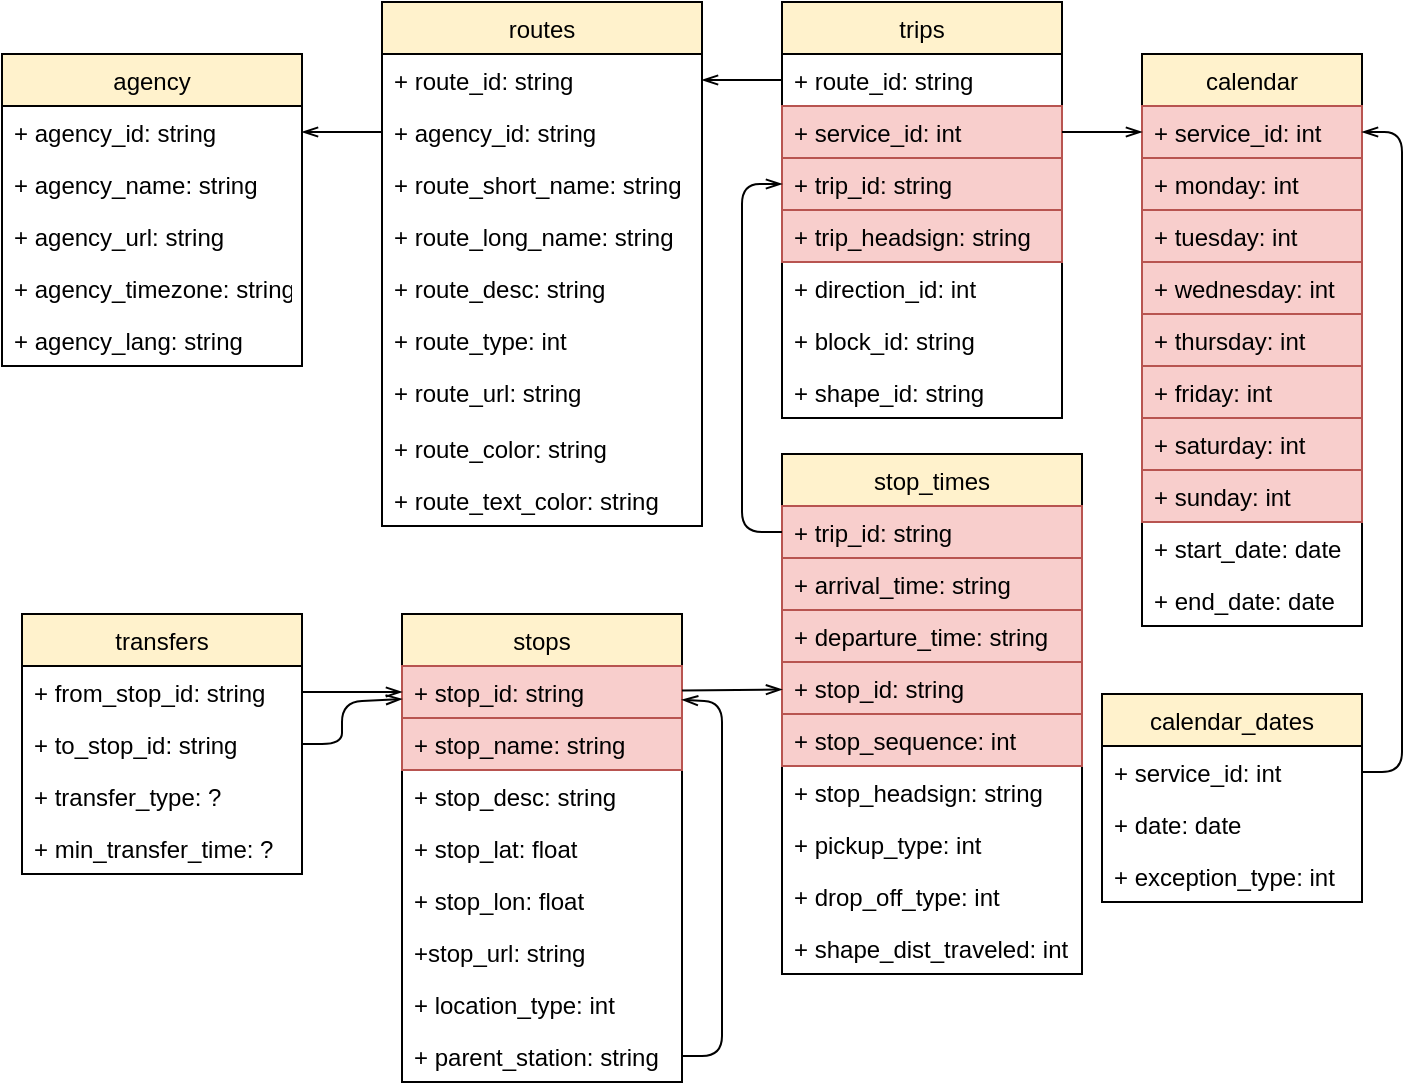<mxfile version="13.9.9" type="device" pages="3"><diagram id="R2lEEEUBdFMjLlhIrx00" name="gtfs"><mxGraphModel dx="1102" dy="821" grid="1" gridSize="10" guides="1" tooltips="1" connect="1" arrows="1" fold="1" page="1" pageScale="1" pageWidth="850" pageHeight="1100" math="0" shadow="0" extFonts="Permanent Marker^https://fonts.googleapis.com/css?family=Permanent+Marker"><root><mxCell id="0"/><mxCell id="1" parent="0"/><mxCell id="7a3qVtHXH4bSOVF0E2ht-1" value="agency" style="swimlane;fontStyle=0;childLayout=stackLayout;horizontal=1;startSize=26;horizontalStack=0;resizeParent=1;resizeParentMax=0;resizeLast=0;collapsible=1;marginBottom=0;labelBackgroundColor=#FFF2CC;fillColor=#FFF2CC;" parent="1" vertex="1"><mxGeometry x="10" y="36" width="150" height="156" as="geometry"><mxRectangle y="210" width="70" height="26" as="alternateBounds"/></mxGeometry></mxCell><mxCell id="7a3qVtHXH4bSOVF0E2ht-2" value="+ agency_id: string" style="text;strokeColor=none;fillColor=none;align=left;verticalAlign=top;spacingLeft=4;spacingRight=4;overflow=hidden;rotatable=0;points=[[0,0.5],[1,0.5]];portConstraint=eastwest;" parent="7a3qVtHXH4bSOVF0E2ht-1" vertex="1"><mxGeometry y="26" width="150" height="26" as="geometry"/></mxCell><mxCell id="7a3qVtHXH4bSOVF0E2ht-5" value="+ agency_name: string" style="text;strokeColor=none;fillColor=none;align=left;verticalAlign=top;spacingLeft=4;spacingRight=4;overflow=hidden;rotatable=0;points=[[0,0.5],[1,0.5]];portConstraint=eastwest;" parent="7a3qVtHXH4bSOVF0E2ht-1" vertex="1"><mxGeometry y="52" width="150" height="26" as="geometry"/></mxCell><mxCell id="7a3qVtHXH4bSOVF0E2ht-3" value="+ agency_url: string" style="text;strokeColor=none;fillColor=none;align=left;verticalAlign=top;spacingLeft=4;spacingRight=4;overflow=hidden;rotatable=0;points=[[0,0.5],[1,0.5]];portConstraint=eastwest;" parent="7a3qVtHXH4bSOVF0E2ht-1" vertex="1"><mxGeometry y="78" width="150" height="26" as="geometry"/></mxCell><mxCell id="7a3qVtHXH4bSOVF0E2ht-4" value="+ agency_timezone: string" style="text;strokeColor=none;fillColor=none;align=left;verticalAlign=top;spacingLeft=4;spacingRight=4;overflow=hidden;rotatable=0;points=[[0,0.5],[1,0.5]];portConstraint=eastwest;" parent="7a3qVtHXH4bSOVF0E2ht-1" vertex="1"><mxGeometry y="104" width="150" height="26" as="geometry"/></mxCell><mxCell id="7a3qVtHXH4bSOVF0E2ht-8" value="+ agency_lang: string" style="text;strokeColor=none;fillColor=none;align=left;verticalAlign=top;spacingLeft=4;spacingRight=4;overflow=hidden;rotatable=0;points=[[0,0.5],[1,0.5]];portConstraint=eastwest;" parent="7a3qVtHXH4bSOVF0E2ht-1" vertex="1"><mxGeometry y="130" width="150" height="26" as="geometry"/></mxCell><mxCell id="7a3qVtHXH4bSOVF0E2ht-10" value="routes" style="swimlane;fontStyle=0;childLayout=stackLayout;horizontal=1;startSize=26;horizontalStack=0;resizeParent=1;resizeParentMax=0;resizeLast=0;collapsible=1;marginBottom=0;labelBackgroundColor=none;labelBorderColor=none;fillColor=#fff2cc;" parent="1" vertex="1"><mxGeometry x="200" y="10" width="160" height="262" as="geometry"/></mxCell><mxCell id="7a3qVtHXH4bSOVF0E2ht-11" value="+ route_id: string" style="text;strokeColor=none;fillColor=none;align=left;verticalAlign=top;spacingLeft=4;spacingRight=4;overflow=hidden;rotatable=0;points=[[0,0.5],[1,0.5]];portConstraint=eastwest;fontStyle=0" parent="7a3qVtHXH4bSOVF0E2ht-10" vertex="1"><mxGeometry y="26" width="160" height="26" as="geometry"/></mxCell><mxCell id="7a3qVtHXH4bSOVF0E2ht-12" value="+ agency_id: string" style="text;strokeColor=none;fillColor=none;align=left;verticalAlign=top;spacingLeft=4;spacingRight=4;overflow=hidden;rotatable=0;points=[[0,0.5],[1,0.5]];portConstraint=eastwest;" parent="7a3qVtHXH4bSOVF0E2ht-10" vertex="1"><mxGeometry y="52" width="160" height="26" as="geometry"/></mxCell><mxCell id="7a3qVtHXH4bSOVF0E2ht-14" value="+ route_short_name: string" style="text;strokeColor=none;fillColor=none;align=left;verticalAlign=top;spacingLeft=4;spacingRight=4;overflow=hidden;rotatable=0;points=[[0,0.5],[1,0.5]];portConstraint=eastwest;labelBackgroundColor=none;" parent="7a3qVtHXH4bSOVF0E2ht-10" vertex="1"><mxGeometry y="78" width="160" height="26" as="geometry"/></mxCell><mxCell id="7a3qVtHXH4bSOVF0E2ht-19" value="+ route_long_name: string" style="text;strokeColor=none;fillColor=none;align=left;verticalAlign=top;spacingLeft=4;spacingRight=4;overflow=hidden;rotatable=0;points=[[0,0.5],[1,0.5]];portConstraint=eastwest;labelBackgroundColor=none;" parent="7a3qVtHXH4bSOVF0E2ht-10" vertex="1"><mxGeometry y="104" width="160" height="26" as="geometry"/></mxCell><mxCell id="7a3qVtHXH4bSOVF0E2ht-18" value="+ route_desc: string" style="text;strokeColor=none;fillColor=none;align=left;verticalAlign=top;spacingLeft=4;spacingRight=4;overflow=hidden;rotatable=0;points=[[0,0.5],[1,0.5]];portConstraint=eastwest;labelBackgroundColor=none;" parent="7a3qVtHXH4bSOVF0E2ht-10" vertex="1"><mxGeometry y="130" width="160" height="26" as="geometry"/></mxCell><mxCell id="7a3qVtHXH4bSOVF0E2ht-16" value="+ route_type: int" style="text;strokeColor=none;fillColor=none;align=left;verticalAlign=top;spacingLeft=4;spacingRight=4;overflow=hidden;rotatable=0;points=[[0,0.5],[1,0.5]];portConstraint=eastwest;labelBackgroundColor=none;" parent="7a3qVtHXH4bSOVF0E2ht-10" vertex="1"><mxGeometry y="156" width="160" height="26" as="geometry"/></mxCell><mxCell id="7a3qVtHXH4bSOVF0E2ht-17" value="+ route_url: string" style="text;strokeColor=none;fillColor=none;align=left;verticalAlign=top;spacingLeft=4;spacingRight=4;overflow=hidden;rotatable=0;points=[[0,0.5],[1,0.5]];portConstraint=eastwest;labelBackgroundColor=none;" parent="7a3qVtHXH4bSOVF0E2ht-10" vertex="1"><mxGeometry y="182" width="160" height="28" as="geometry"/></mxCell><mxCell id="7a3qVtHXH4bSOVF0E2ht-15" value="+ route_color: string" style="text;strokeColor=none;fillColor=none;align=left;verticalAlign=top;spacingLeft=4;spacingRight=4;overflow=hidden;rotatable=0;points=[[0,0.5],[1,0.5]];portConstraint=eastwest;labelBackgroundColor=none;" parent="7a3qVtHXH4bSOVF0E2ht-10" vertex="1"><mxGeometry y="210" width="160" height="26" as="geometry"/></mxCell><mxCell id="7a3qVtHXH4bSOVF0E2ht-13" value="+ route_text_color: string" style="text;strokeColor=none;fillColor=none;align=left;verticalAlign=top;spacingLeft=4;spacingRight=4;overflow=hidden;rotatable=0;points=[[0,0.5],[1,0.5]];portConstraint=eastwest;" parent="7a3qVtHXH4bSOVF0E2ht-10" vertex="1"><mxGeometry y="236" width="160" height="26" as="geometry"/></mxCell><mxCell id="7a3qVtHXH4bSOVF0E2ht-20" value="trips" style="swimlane;fontStyle=0;childLayout=stackLayout;horizontal=1;startSize=26;horizontalStack=0;resizeParent=1;resizeParentMax=0;resizeLast=0;collapsible=1;marginBottom=0;labelBackgroundColor=none;fillColor=#fff2cc;" parent="1" vertex="1"><mxGeometry x="400" y="10" width="140" height="208" as="geometry"/></mxCell><mxCell id="7a3qVtHXH4bSOVF0E2ht-21" value="+ route_id: string" style="text;strokeColor=none;fillColor=none;align=left;verticalAlign=top;spacingLeft=4;spacingRight=4;overflow=hidden;rotatable=0;points=[[0,0.5],[1,0.5]];portConstraint=eastwest;" parent="7a3qVtHXH4bSOVF0E2ht-20" vertex="1"><mxGeometry y="26" width="140" height="26" as="geometry"/></mxCell><mxCell id="7a3qVtHXH4bSOVF0E2ht-22" value="+ service_id: int" style="text;strokeColor=#b85450;align=left;verticalAlign=top;spacingLeft=4;spacingRight=4;overflow=hidden;rotatable=0;points=[[0,0.5],[1,0.5]];portConstraint=eastwest;fillColor=#f8cecc;" parent="7a3qVtHXH4bSOVF0E2ht-20" vertex="1"><mxGeometry y="52" width="140" height="26" as="geometry"/></mxCell><mxCell id="7a3qVtHXH4bSOVF0E2ht-25" value="+ trip_id: string" style="text;strokeColor=#b85450;align=left;verticalAlign=top;spacingLeft=4;spacingRight=4;overflow=hidden;rotatable=0;points=[[0,0.5],[1,0.5]];portConstraint=eastwest;labelBackgroundColor=none;fillColor=#f8cecc;" parent="7a3qVtHXH4bSOVF0E2ht-20" vertex="1"><mxGeometry y="78" width="140" height="26" as="geometry"/></mxCell><mxCell id="7a3qVtHXH4bSOVF0E2ht-26" value="+ trip_headsign: string" style="text;strokeColor=#b85450;align=left;verticalAlign=top;spacingLeft=4;spacingRight=4;overflow=hidden;rotatable=0;points=[[0,0.5],[1,0.5]];portConstraint=eastwest;labelBackgroundColor=none;fillColor=#f8cecc;" parent="7a3qVtHXH4bSOVF0E2ht-20" vertex="1"><mxGeometry y="104" width="140" height="26" as="geometry"/></mxCell><mxCell id="7a3qVtHXH4bSOVF0E2ht-27" value="+ direction_id: int" style="text;strokeColor=none;fillColor=none;align=left;verticalAlign=top;spacingLeft=4;spacingRight=4;overflow=hidden;rotatable=0;points=[[0,0.5],[1,0.5]];portConstraint=eastwest;labelBackgroundColor=none;" parent="7a3qVtHXH4bSOVF0E2ht-20" vertex="1"><mxGeometry y="130" width="140" height="26" as="geometry"/></mxCell><mxCell id="7a3qVtHXH4bSOVF0E2ht-24" value="+ block_id: string" style="text;strokeColor=none;fillColor=none;align=left;verticalAlign=top;spacingLeft=4;spacingRight=4;overflow=hidden;rotatable=0;points=[[0,0.5],[1,0.5]];portConstraint=eastwest;labelBackgroundColor=none;" parent="7a3qVtHXH4bSOVF0E2ht-20" vertex="1"><mxGeometry y="156" width="140" height="26" as="geometry"/></mxCell><mxCell id="7a3qVtHXH4bSOVF0E2ht-23" value="+ shape_id: string" style="text;strokeColor=none;fillColor=none;align=left;verticalAlign=top;spacingLeft=4;spacingRight=4;overflow=hidden;rotatable=0;points=[[0,0.5],[1,0.5]];portConstraint=eastwest;" parent="7a3qVtHXH4bSOVF0E2ht-20" vertex="1"><mxGeometry y="182" width="140" height="26" as="geometry"/></mxCell><mxCell id="7a3qVtHXH4bSOVF0E2ht-28" value="calendar" style="swimlane;fontStyle=0;childLayout=stackLayout;horizontal=1;startSize=26;horizontalStack=0;resizeParent=1;resizeParentMax=0;resizeLast=0;collapsible=1;marginBottom=0;labelBackgroundColor=none;fillColor=#fff2cc;" parent="1" vertex="1"><mxGeometry x="580" y="36" width="110" height="286" as="geometry"/></mxCell><mxCell id="7a3qVtHXH4bSOVF0E2ht-29" value="+ service_id: int" style="text;strokeColor=#b85450;align=left;verticalAlign=top;spacingLeft=4;spacingRight=4;overflow=hidden;rotatable=0;points=[[0,0.5],[1,0.5]];portConstraint=eastwest;fillColor=#f8cecc;" parent="7a3qVtHXH4bSOVF0E2ht-28" vertex="1"><mxGeometry y="26" width="110" height="26" as="geometry"/></mxCell><mxCell id="7a3qVtHXH4bSOVF0E2ht-34" value="+ monday: int" style="text;strokeColor=#b85450;align=left;verticalAlign=top;spacingLeft=4;spacingRight=4;overflow=hidden;rotatable=0;points=[[0,0.5],[1,0.5]];portConstraint=eastwest;labelBackgroundColor=none;fillColor=#f8cecc;" parent="7a3qVtHXH4bSOVF0E2ht-28" vertex="1"><mxGeometry y="52" width="110" height="26" as="geometry"/></mxCell><mxCell id="7a3qVtHXH4bSOVF0E2ht-38" value="+ tuesday: int" style="text;strokeColor=#b85450;align=left;verticalAlign=top;spacingLeft=4;spacingRight=4;overflow=hidden;rotatable=0;points=[[0,0.5],[1,0.5]];portConstraint=eastwest;labelBackgroundColor=none;fillColor=#f8cecc;" parent="7a3qVtHXH4bSOVF0E2ht-28" vertex="1"><mxGeometry y="78" width="110" height="26" as="geometry"/></mxCell><mxCell id="7a3qVtHXH4bSOVF0E2ht-36" value="+ wednesday: int" style="text;strokeColor=#b85450;align=left;verticalAlign=top;spacingLeft=4;spacingRight=4;overflow=hidden;rotatable=0;points=[[0,0.5],[1,0.5]];portConstraint=eastwest;labelBackgroundColor=none;fillColor=#f8cecc;" parent="7a3qVtHXH4bSOVF0E2ht-28" vertex="1"><mxGeometry y="104" width="110" height="26" as="geometry"/></mxCell><mxCell id="7a3qVtHXH4bSOVF0E2ht-35" value="+ thursday: int" style="text;strokeColor=#b85450;align=left;verticalAlign=top;spacingLeft=4;spacingRight=4;overflow=hidden;rotatable=0;points=[[0,0.5],[1,0.5]];portConstraint=eastwest;labelBackgroundColor=none;fillColor=#f8cecc;" parent="7a3qVtHXH4bSOVF0E2ht-28" vertex="1"><mxGeometry y="130" width="110" height="26" as="geometry"/></mxCell><mxCell id="7a3qVtHXH4bSOVF0E2ht-30" value="+ friday: int" style="text;strokeColor=#b85450;align=left;verticalAlign=top;spacingLeft=4;spacingRight=4;overflow=hidden;rotatable=0;points=[[0,0.5],[1,0.5]];portConstraint=eastwest;fillColor=#f8cecc;" parent="7a3qVtHXH4bSOVF0E2ht-28" vertex="1"><mxGeometry y="156" width="110" height="26" as="geometry"/></mxCell><mxCell id="7a3qVtHXH4bSOVF0E2ht-37" value="+ saturday: int" style="text;strokeColor=#b85450;align=left;verticalAlign=top;spacingLeft=4;spacingRight=4;overflow=hidden;rotatable=0;points=[[0,0.5],[1,0.5]];portConstraint=eastwest;labelBackgroundColor=none;fillColor=#f8cecc;" parent="7a3qVtHXH4bSOVF0E2ht-28" vertex="1"><mxGeometry y="182" width="110" height="26" as="geometry"/></mxCell><mxCell id="7a3qVtHXH4bSOVF0E2ht-33" value="+ sunday: int" style="text;strokeColor=#b85450;align=left;verticalAlign=top;spacingLeft=4;spacingRight=4;overflow=hidden;rotatable=0;points=[[0,0.5],[1,0.5]];portConstraint=eastwest;labelBackgroundColor=none;fillColor=#f8cecc;" parent="7a3qVtHXH4bSOVF0E2ht-28" vertex="1"><mxGeometry y="208" width="110" height="26" as="geometry"/></mxCell><mxCell id="7a3qVtHXH4bSOVF0E2ht-32" value="+ start_date: date" style="text;strokeColor=none;fillColor=none;align=left;verticalAlign=top;spacingLeft=4;spacingRight=4;overflow=hidden;rotatable=0;points=[[0,0.5],[1,0.5]];portConstraint=eastwest;labelBackgroundColor=none;" parent="7a3qVtHXH4bSOVF0E2ht-28" vertex="1"><mxGeometry y="234" width="110" height="26" as="geometry"/></mxCell><mxCell id="7a3qVtHXH4bSOVF0E2ht-31" value="+ end_date: date" style="text;strokeColor=none;fillColor=none;align=left;verticalAlign=top;spacingLeft=4;spacingRight=4;overflow=hidden;rotatable=0;points=[[0,0.5],[1,0.5]];portConstraint=eastwest;" parent="7a3qVtHXH4bSOVF0E2ht-28" vertex="1"><mxGeometry y="260" width="110" height="26" as="geometry"/></mxCell><mxCell id="7a3qVtHXH4bSOVF0E2ht-39" value="calendar_dates" style="swimlane;fontStyle=0;childLayout=stackLayout;horizontal=1;startSize=26;horizontalStack=0;resizeParent=1;resizeParentMax=0;resizeLast=0;collapsible=1;marginBottom=0;labelBackgroundColor=none;fillColor=#fff2cc;" parent="1" vertex="1"><mxGeometry x="560" y="356" width="130" height="104" as="geometry"/></mxCell><mxCell id="7a3qVtHXH4bSOVF0E2ht-40" value="+ service_id: int" style="text;strokeColor=none;fillColor=none;align=left;verticalAlign=top;spacingLeft=4;spacingRight=4;overflow=hidden;rotatable=0;points=[[0,0.5],[1,0.5]];portConstraint=eastwest;" parent="7a3qVtHXH4bSOVF0E2ht-39" vertex="1"><mxGeometry y="26" width="130" height="26" as="geometry"/></mxCell><mxCell id="7a3qVtHXH4bSOVF0E2ht-41" value="+ date: date" style="text;strokeColor=none;fillColor=none;align=left;verticalAlign=top;spacingLeft=4;spacingRight=4;overflow=hidden;rotatable=0;points=[[0,0.5],[1,0.5]];portConstraint=eastwest;" parent="7a3qVtHXH4bSOVF0E2ht-39" vertex="1"><mxGeometry y="52" width="130" height="26" as="geometry"/></mxCell><mxCell id="7a3qVtHXH4bSOVF0E2ht-42" value="+ exception_type: int" style="text;strokeColor=none;fillColor=none;align=left;verticalAlign=top;spacingLeft=4;spacingRight=4;overflow=hidden;rotatable=0;points=[[0,0.5],[1,0.5]];portConstraint=eastwest;" parent="7a3qVtHXH4bSOVF0E2ht-39" vertex="1"><mxGeometry y="78" width="130" height="26" as="geometry"/></mxCell><mxCell id="7a3qVtHXH4bSOVF0E2ht-43" value="stop_times" style="swimlane;fontStyle=0;childLayout=stackLayout;horizontal=1;startSize=26;horizontalStack=0;resizeParent=1;resizeParentMax=0;resizeLast=0;collapsible=1;marginBottom=0;labelBackgroundColor=none;fillColor=#fff2cc;" parent="1" vertex="1"><mxGeometry x="400" y="236" width="150" height="260" as="geometry"><mxRectangle x="20" y="894" width="90" height="26" as="alternateBounds"/></mxGeometry></mxCell><mxCell id="7a3qVtHXH4bSOVF0E2ht-44" value="+ trip_id: string" style="text;strokeColor=#b85450;align=left;verticalAlign=top;spacingLeft=4;spacingRight=4;overflow=hidden;rotatable=0;points=[[0,0.5],[1,0.5]];portConstraint=eastwest;fillColor=#f8cecc;" parent="7a3qVtHXH4bSOVF0E2ht-43" vertex="1"><mxGeometry y="26" width="150" height="26" as="geometry"/></mxCell><mxCell id="7a3qVtHXH4bSOVF0E2ht-47" value="+ arrival_time: string" style="text;strokeColor=#b85450;align=left;verticalAlign=top;spacingLeft=4;spacingRight=4;overflow=hidden;rotatable=0;points=[[0,0.5],[1,0.5]];portConstraint=eastwest;labelBackgroundColor=none;fillColor=#f8cecc;" parent="7a3qVtHXH4bSOVF0E2ht-43" vertex="1"><mxGeometry y="52" width="150" height="26" as="geometry"/></mxCell><mxCell id="7a3qVtHXH4bSOVF0E2ht-50" value="+ departure_time: string" style="text;strokeColor=#b85450;align=left;verticalAlign=top;spacingLeft=4;spacingRight=4;overflow=hidden;rotatable=0;points=[[0,0.5],[1,0.5]];portConstraint=eastwest;labelBackgroundColor=none;fillColor=#f8cecc;" parent="7a3qVtHXH4bSOVF0E2ht-43" vertex="1"><mxGeometry y="78" width="150" height="26" as="geometry"/></mxCell><mxCell id="7a3qVtHXH4bSOVF0E2ht-52" value="+ stop_id: string" style="text;strokeColor=#b85450;align=left;verticalAlign=top;spacingLeft=4;spacingRight=4;overflow=hidden;rotatable=0;points=[[0,0.5],[1,0.5]];portConstraint=eastwest;labelBackgroundColor=none;fillColor=#f8cecc;" parent="7a3qVtHXH4bSOVF0E2ht-43" vertex="1"><mxGeometry y="104" width="150" height="26" as="geometry"/></mxCell><mxCell id="7a3qVtHXH4bSOVF0E2ht-51" value="+ stop_sequence: int" style="text;strokeColor=#b85450;align=left;verticalAlign=top;spacingLeft=4;spacingRight=4;overflow=hidden;rotatable=0;points=[[0,0.5],[1,0.5]];portConstraint=eastwest;labelBackgroundColor=none;fillColor=#f8cecc;" parent="7a3qVtHXH4bSOVF0E2ht-43" vertex="1"><mxGeometry y="130" width="150" height="26" as="geometry"/></mxCell><mxCell id="7a3qVtHXH4bSOVF0E2ht-49" value="+ stop_headsign: string" style="text;strokeColor=none;fillColor=none;align=left;verticalAlign=top;spacingLeft=4;spacingRight=4;overflow=hidden;rotatable=0;points=[[0,0.5],[1,0.5]];portConstraint=eastwest;labelBackgroundColor=none;" parent="7a3qVtHXH4bSOVF0E2ht-43" vertex="1"><mxGeometry y="156" width="150" height="26" as="geometry"/></mxCell><mxCell id="7a3qVtHXH4bSOVF0E2ht-48" value="+ pickup_type: int" style="text;strokeColor=none;fillColor=none;align=left;verticalAlign=top;spacingLeft=4;spacingRight=4;overflow=hidden;rotatable=0;points=[[0,0.5],[1,0.5]];portConstraint=eastwest;labelBackgroundColor=none;" parent="7a3qVtHXH4bSOVF0E2ht-43" vertex="1"><mxGeometry y="182" width="150" height="26" as="geometry"/></mxCell><mxCell id="7a3qVtHXH4bSOVF0E2ht-53" value="+ drop_off_type: int" style="text;strokeColor=none;fillColor=none;align=left;verticalAlign=top;spacingLeft=4;spacingRight=4;overflow=hidden;rotatable=0;points=[[0,0.5],[1,0.5]];portConstraint=eastwest;labelBackgroundColor=none;" parent="7a3qVtHXH4bSOVF0E2ht-43" vertex="1"><mxGeometry y="208" width="150" height="26" as="geometry"/></mxCell><mxCell id="7a3qVtHXH4bSOVF0E2ht-46" value="+ shape_dist_traveled: int" style="text;strokeColor=none;fillColor=none;align=left;verticalAlign=top;spacingLeft=4;spacingRight=4;overflow=hidden;rotatable=0;points=[[0,0.5],[1,0.5]];portConstraint=eastwest;" parent="7a3qVtHXH4bSOVF0E2ht-43" vertex="1"><mxGeometry y="234" width="150" height="26" as="geometry"/></mxCell><mxCell id="7a3qVtHXH4bSOVF0E2ht-54" value="stops" style="swimlane;fontStyle=0;childLayout=stackLayout;horizontal=1;startSize=26;horizontalStack=0;resizeParent=1;resizeParentMax=0;resizeLast=0;collapsible=1;marginBottom=0;labelBackgroundColor=none;fillColor=#fff2cc;" parent="1" vertex="1"><mxGeometry x="210" y="316" width="140" height="234" as="geometry"/></mxCell><mxCell id="7a3qVtHXH4bSOVF0E2ht-55" value="+ stop_id: string" style="text;strokeColor=#b85450;align=left;verticalAlign=top;spacingLeft=4;spacingRight=4;overflow=hidden;rotatable=0;points=[[0,0.5],[1,0.5]];portConstraint=eastwest;fillColor=#f8cecc;" parent="7a3qVtHXH4bSOVF0E2ht-54" vertex="1"><mxGeometry y="26" width="140" height="26" as="geometry"/></mxCell><mxCell id="7a3qVtHXH4bSOVF0E2ht-59" value="+ stop_name: string" style="text;strokeColor=#b85450;align=left;verticalAlign=top;spacingLeft=4;spacingRight=4;overflow=hidden;rotatable=0;points=[[0,0.5],[1,0.5]];portConstraint=eastwest;labelBackgroundColor=none;fillColor=#f8cecc;" parent="7a3qVtHXH4bSOVF0E2ht-54" vertex="1"><mxGeometry y="52" width="140" height="26" as="geometry"/></mxCell><mxCell id="7a3qVtHXH4bSOVF0E2ht-63" value="+ stop_desc: string" style="text;strokeColor=none;fillColor=none;align=left;verticalAlign=top;spacingLeft=4;spacingRight=4;overflow=hidden;rotatable=0;points=[[0,0.5],[1,0.5]];portConstraint=eastwest;labelBackgroundColor=none;" parent="7a3qVtHXH4bSOVF0E2ht-54" vertex="1"><mxGeometry y="78" width="140" height="26" as="geometry"/></mxCell><mxCell id="7a3qVtHXH4bSOVF0E2ht-62" value="+ stop_lat: float" style="text;strokeColor=none;fillColor=none;align=left;verticalAlign=top;spacingLeft=4;spacingRight=4;overflow=hidden;rotatable=0;points=[[0,0.5],[1,0.5]];portConstraint=eastwest;labelBackgroundColor=none;" parent="7a3qVtHXH4bSOVF0E2ht-54" vertex="1"><mxGeometry y="104" width="140" height="26" as="geometry"/></mxCell><mxCell id="7a3qVtHXH4bSOVF0E2ht-61" value="+ stop_lon: float" style="text;strokeColor=none;fillColor=none;align=left;verticalAlign=top;spacingLeft=4;spacingRight=4;overflow=hidden;rotatable=0;points=[[0,0.5],[1,0.5]];portConstraint=eastwest;labelBackgroundColor=none;" parent="7a3qVtHXH4bSOVF0E2ht-54" vertex="1"><mxGeometry y="130" width="140" height="26" as="geometry"/></mxCell><mxCell id="7a3qVtHXH4bSOVF0E2ht-60" value="+stop_url: string" style="text;strokeColor=none;fillColor=none;align=left;verticalAlign=top;spacingLeft=4;spacingRight=4;overflow=hidden;rotatable=0;points=[[0,0.5],[1,0.5]];portConstraint=eastwest;labelBackgroundColor=none;" parent="7a3qVtHXH4bSOVF0E2ht-54" vertex="1"><mxGeometry y="156" width="140" height="26" as="geometry"/></mxCell><mxCell id="7a3qVtHXH4bSOVF0E2ht-56" value="+ location_type: int" style="text;strokeColor=none;fillColor=none;align=left;verticalAlign=top;spacingLeft=4;spacingRight=4;overflow=hidden;rotatable=0;points=[[0,0.5],[1,0.5]];portConstraint=eastwest;" parent="7a3qVtHXH4bSOVF0E2ht-54" vertex="1"><mxGeometry y="182" width="140" height="26" as="geometry"/></mxCell><mxCell id="7a3qVtHXH4bSOVF0E2ht-57" value="+ parent_station: string" style="text;strokeColor=none;fillColor=none;align=left;verticalAlign=top;spacingLeft=4;spacingRight=4;overflow=hidden;rotatable=0;points=[[0,0.5],[1,0.5]];portConstraint=eastwest;" parent="7a3qVtHXH4bSOVF0E2ht-54" vertex="1"><mxGeometry y="208" width="140" height="26" as="geometry"/></mxCell><mxCell id="6NojXc2ipPQWD5MsbgAk-7" value="" style="endArrow=none;endFill=0;endSize=12;html=1;startArrow=openThin;startFill=0;" edge="1" parent="7a3qVtHXH4bSOVF0E2ht-54" source="7a3qVtHXH4bSOVF0E2ht-55" target="7a3qVtHXH4bSOVF0E2ht-57"><mxGeometry width="160" relative="1" as="geometry"><mxPoint x="220" y="254" as="sourcePoint"/><mxPoint x="200" y="-205" as="targetPoint"/><Array as="points"><mxPoint x="160" y="44"/><mxPoint x="160" y="221"/></Array></mxGeometry></mxCell><mxCell id="7a3qVtHXH4bSOVF0E2ht-70" value="" style="endArrow=none;endFill=0;endSize=12;html=1;startArrow=openThin;startFill=0;" parent="1" source="7a3qVtHXH4bSOVF0E2ht-52" target="7a3qVtHXH4bSOVF0E2ht-55" edge="1"><mxGeometry width="160" relative="1" as="geometry"><mxPoint x="370" y="59" as="sourcePoint"/><mxPoint x="410" y="59" as="targetPoint"/></mxGeometry></mxCell><mxCell id="7a3qVtHXH4bSOVF0E2ht-71" value="transfers" style="swimlane;fontStyle=0;childLayout=stackLayout;horizontal=1;startSize=26;horizontalStack=0;resizeParent=1;resizeParentMax=0;resizeLast=0;collapsible=1;marginBottom=0;labelBackgroundColor=none;fillColor=#fff2cc;" parent="1" vertex="1"><mxGeometry x="20" y="316" width="140" height="130" as="geometry"/></mxCell><mxCell id="7a3qVtHXH4bSOVF0E2ht-72" value="+ from_stop_id: string" style="text;strokeColor=none;fillColor=none;align=left;verticalAlign=top;spacingLeft=4;spacingRight=4;overflow=hidden;rotatable=0;points=[[0,0.5],[1,0.5]];portConstraint=eastwest;" parent="7a3qVtHXH4bSOVF0E2ht-71" vertex="1"><mxGeometry y="26" width="140" height="26" as="geometry"/></mxCell><mxCell id="7a3qVtHXH4bSOVF0E2ht-73" value="+ to_stop_id: string" style="text;strokeColor=none;fillColor=none;align=left;verticalAlign=top;spacingLeft=4;spacingRight=4;overflow=hidden;rotatable=0;points=[[0,0.5],[1,0.5]];portConstraint=eastwest;" parent="7a3qVtHXH4bSOVF0E2ht-71" vertex="1"><mxGeometry y="52" width="140" height="26" as="geometry"/></mxCell><mxCell id="7a3qVtHXH4bSOVF0E2ht-74" value="+ transfer_type: ?" style="text;strokeColor=none;fillColor=none;align=left;verticalAlign=top;spacingLeft=4;spacingRight=4;overflow=hidden;rotatable=0;points=[[0,0.5],[1,0.5]];portConstraint=eastwest;" parent="7a3qVtHXH4bSOVF0E2ht-71" vertex="1"><mxGeometry y="78" width="140" height="26" as="geometry"/></mxCell><mxCell id="7a3qVtHXH4bSOVF0E2ht-75" value="+ min_transfer_time: ?" style="text;strokeColor=none;fillColor=none;align=left;verticalAlign=top;spacingLeft=4;spacingRight=4;overflow=hidden;rotatable=0;points=[[0,0.5],[1,0.5]];portConstraint=eastwest;labelBackgroundColor=none;" parent="7a3qVtHXH4bSOVF0E2ht-71" vertex="1"><mxGeometry y="104" width="140" height="26" as="geometry"/></mxCell><mxCell id="6NojXc2ipPQWD5MsbgAk-1" value="" style="endArrow=none;endFill=0;endSize=12;html=1;startArrow=openThin;startFill=0;" edge="1" parent="1" source="7a3qVtHXH4bSOVF0E2ht-2" target="7a3qVtHXH4bSOVF0E2ht-12"><mxGeometry width="160" relative="1" as="geometry"><mxPoint x="410" y="363.737" as="sourcePoint"/><mxPoint x="180" y="190" as="targetPoint"/></mxGeometry></mxCell><mxCell id="6NojXc2ipPQWD5MsbgAk-2" value="" style="endArrow=none;endFill=0;endSize=12;html=1;startArrow=openThin;startFill=0;" edge="1" parent="1" source="7a3qVtHXH4bSOVF0E2ht-11" target="7a3qVtHXH4bSOVF0E2ht-21"><mxGeometry width="160" relative="1" as="geometry"><mxPoint x="420" y="373.737" as="sourcePoint"/><mxPoint x="380" y="20" as="targetPoint"/></mxGeometry></mxCell><mxCell id="6NojXc2ipPQWD5MsbgAk-3" value="" style="endArrow=none;endFill=0;endSize=12;html=1;startArrow=openThin;startFill=0;" edge="1" parent="1" source="7a3qVtHXH4bSOVF0E2ht-29" target="7a3qVtHXH4bSOVF0E2ht-22"><mxGeometry width="160" relative="1" as="geometry"><mxPoint x="550" y="50" as="sourcePoint"/><mxPoint x="570" y="40" as="targetPoint"/></mxGeometry></mxCell><mxCell id="6NojXc2ipPQWD5MsbgAk-4" value="" style="endArrow=none;endFill=0;endSize=12;html=1;startArrow=openThin;startFill=0;" edge="1" parent="1" source="7a3qVtHXH4bSOVF0E2ht-25" target="7a3qVtHXH4bSOVF0E2ht-44"><mxGeometry width="160" relative="1" as="geometry"><mxPoint x="440" y="393.737" as="sourcePoint"/><mxPoint x="440" y="230" as="targetPoint"/><Array as="points"><mxPoint x="380" y="101"/><mxPoint x="380" y="275"/></Array></mxGeometry></mxCell><mxCell id="6NojXc2ipPQWD5MsbgAk-5" value="" style="endArrow=none;endFill=0;endSize=12;html=1;startArrow=openThin;startFill=0;" edge="1" parent="1" source="7a3qVtHXH4bSOVF0E2ht-29" target="7a3qVtHXH4bSOVF0E2ht-40"><mxGeometry width="160" relative="1" as="geometry"><mxPoint x="370" y="285" as="sourcePoint"/><mxPoint x="750" y="190" as="targetPoint"/><Array as="points"><mxPoint x="710" y="75"/><mxPoint x="710" y="395"/></Array></mxGeometry></mxCell><mxCell id="6NojXc2ipPQWD5MsbgAk-8" value="" style="endArrow=none;endFill=0;endSize=12;html=1;startArrow=openThin;startFill=0;" edge="1" parent="1" source="7a3qVtHXH4bSOVF0E2ht-55" target="7a3qVtHXH4bSOVF0E2ht-72"><mxGeometry width="160" relative="1" as="geometry"><mxPoint x="410" y="363.737" as="sourcePoint"/><mxPoint x="360" y="364.263" as="targetPoint"/></mxGeometry></mxCell><mxCell id="6NojXc2ipPQWD5MsbgAk-9" value="" style="endArrow=none;endFill=0;endSize=12;html=1;startArrow=openThin;startFill=0;" edge="1" parent="1" source="7a3qVtHXH4bSOVF0E2ht-55" target="7a3qVtHXH4bSOVF0E2ht-73"><mxGeometry width="160" relative="1" as="geometry"><mxPoint x="420" y="373.737" as="sourcePoint"/><mxPoint x="370" y="374.263" as="targetPoint"/><Array as="points"><mxPoint x="180" y="360"/><mxPoint x="180" y="381"/></Array></mxGeometry></mxCell></root></mxGraphModel></diagram><diagram id="Y5HT8zMiW0mGDME4ZJeh" name="en"><mxGraphModel dx="1102" dy="821" grid="1" gridSize="10" guides="1" tooltips="1" connect="1" arrows="1" fold="1" page="1" pageScale="1" pageWidth="827" pageHeight="1169" math="0" shadow="0"><root><mxCell id="I30dphF0p-KysSkj_0uY-0"/><mxCell id="I30dphF0p-KysSkj_0uY-1" parent="I30dphF0p-KysSkj_0uY-0"/><mxCell id="I30dphF0p-KysSkj_0uY-2" value="trips" style="swimlane;fontStyle=0;childLayout=stackLayout;horizontal=1;startSize=26;horizontalStack=0;resizeParent=1;resizeParentMax=0;resizeLast=0;collapsible=1;marginBottom=0;labelBackgroundColor=none;fillColor=#fff2cc;" vertex="1" parent="I30dphF0p-KysSkj_0uY-1"><mxGeometry x="425" y="56" width="140" height="104" as="geometry"/></mxCell><mxCell id="I30dphF0p-KysSkj_0uY-3" value="+ service_id: int" style="text;strokeColor=#b85450;align=left;verticalAlign=top;spacingLeft=4;spacingRight=4;overflow=hidden;rotatable=0;points=[[0,0.5],[1,0.5]];portConstraint=eastwest;fillColor=#f8cecc;" vertex="1" parent="I30dphF0p-KysSkj_0uY-2"><mxGeometry y="26" width="140" height="26" as="geometry"/></mxCell><mxCell id="I30dphF0p-KysSkj_0uY-4" value="+ trip_id: string" style="text;strokeColor=#b85450;align=left;verticalAlign=top;spacingLeft=4;spacingRight=4;overflow=hidden;rotatable=0;points=[[0,0.5],[1,0.5]];portConstraint=eastwest;labelBackgroundColor=none;fillColor=#f8cecc;" vertex="1" parent="I30dphF0p-KysSkj_0uY-2"><mxGeometry y="52" width="140" height="26" as="geometry"/></mxCell><mxCell id="I30dphF0p-KysSkj_0uY-5" value="+ trip_headsign: string" style="text;strokeColor=#b85450;align=left;verticalAlign=top;spacingLeft=4;spacingRight=4;overflow=hidden;rotatable=0;points=[[0,0.5],[1,0.5]];portConstraint=eastwest;labelBackgroundColor=none;fillColor=#f8cecc;" vertex="1" parent="I30dphF0p-KysSkj_0uY-2"><mxGeometry y="78" width="140" height="26" as="geometry"/></mxCell><mxCell id="I30dphF0p-KysSkj_0uY-6" value="calendar" style="swimlane;fontStyle=0;childLayout=stackLayout;horizontal=1;startSize=26;horizontalStack=0;resizeParent=1;resizeParentMax=0;resizeLast=0;collapsible=1;marginBottom=0;labelBackgroundColor=none;fillColor=#fff2cc;" vertex="1" parent="I30dphF0p-KysSkj_0uY-1"><mxGeometry x="610" y="60" width="110" height="234" as="geometry"/></mxCell><mxCell id="I30dphF0p-KysSkj_0uY-7" value="+ service_id: int" style="text;strokeColor=#b85450;align=left;verticalAlign=top;spacingLeft=4;spacingRight=4;overflow=hidden;rotatable=0;points=[[0,0.5],[1,0.5]];portConstraint=eastwest;fillColor=#f8cecc;" vertex="1" parent="I30dphF0p-KysSkj_0uY-6"><mxGeometry y="26" width="110" height="26" as="geometry"/></mxCell><mxCell id="I30dphF0p-KysSkj_0uY-8" value="+ monday: int" style="text;strokeColor=#b85450;align=left;verticalAlign=top;spacingLeft=4;spacingRight=4;overflow=hidden;rotatable=0;points=[[0,0.5],[1,0.5]];portConstraint=eastwest;labelBackgroundColor=none;fillColor=#f8cecc;" vertex="1" parent="I30dphF0p-KysSkj_0uY-6"><mxGeometry y="52" width="110" height="26" as="geometry"/></mxCell><mxCell id="I30dphF0p-KysSkj_0uY-9" value="+ tuesday: int" style="text;strokeColor=#b85450;align=left;verticalAlign=top;spacingLeft=4;spacingRight=4;overflow=hidden;rotatable=0;points=[[0,0.5],[1,0.5]];portConstraint=eastwest;labelBackgroundColor=none;fillColor=#f8cecc;" vertex="1" parent="I30dphF0p-KysSkj_0uY-6"><mxGeometry y="78" width="110" height="26" as="geometry"/></mxCell><mxCell id="I30dphF0p-KysSkj_0uY-10" value="+ wednesday: int" style="text;strokeColor=#b85450;align=left;verticalAlign=top;spacingLeft=4;spacingRight=4;overflow=hidden;rotatable=0;points=[[0,0.5],[1,0.5]];portConstraint=eastwest;labelBackgroundColor=none;fillColor=#f8cecc;" vertex="1" parent="I30dphF0p-KysSkj_0uY-6"><mxGeometry y="104" width="110" height="26" as="geometry"/></mxCell><mxCell id="I30dphF0p-KysSkj_0uY-11" value="+ thursday: int" style="text;strokeColor=#b85450;align=left;verticalAlign=top;spacingLeft=4;spacingRight=4;overflow=hidden;rotatable=0;points=[[0,0.5],[1,0.5]];portConstraint=eastwest;labelBackgroundColor=none;fillColor=#f8cecc;" vertex="1" parent="I30dphF0p-KysSkj_0uY-6"><mxGeometry y="130" width="110" height="26" as="geometry"/></mxCell><mxCell id="I30dphF0p-KysSkj_0uY-12" value="+ friday: int" style="text;strokeColor=#b85450;align=left;verticalAlign=top;spacingLeft=4;spacingRight=4;overflow=hidden;rotatable=0;points=[[0,0.5],[1,0.5]];portConstraint=eastwest;fillColor=#f8cecc;" vertex="1" parent="I30dphF0p-KysSkj_0uY-6"><mxGeometry y="156" width="110" height="26" as="geometry"/></mxCell><mxCell id="I30dphF0p-KysSkj_0uY-13" value="+ saturday: int" style="text;strokeColor=#b85450;align=left;verticalAlign=top;spacingLeft=4;spacingRight=4;overflow=hidden;rotatable=0;points=[[0,0.5],[1,0.5]];portConstraint=eastwest;labelBackgroundColor=none;fillColor=#f8cecc;" vertex="1" parent="I30dphF0p-KysSkj_0uY-6"><mxGeometry y="182" width="110" height="26" as="geometry"/></mxCell><mxCell id="I30dphF0p-KysSkj_0uY-14" value="+ sunday: int" style="text;strokeColor=#b85450;align=left;verticalAlign=top;spacingLeft=4;spacingRight=4;overflow=hidden;rotatable=0;points=[[0,0.5],[1,0.5]];portConstraint=eastwest;labelBackgroundColor=none;fillColor=#f8cecc;" vertex="1" parent="I30dphF0p-KysSkj_0uY-6"><mxGeometry y="208" width="110" height="26" as="geometry"/></mxCell><mxCell id="I30dphF0p-KysSkj_0uY-15" value="stop_times" style="swimlane;fontStyle=0;childLayout=stackLayout;horizontal=1;startSize=26;horizontalStack=0;resizeParent=1;resizeParentMax=0;resizeLast=0;collapsible=1;marginBottom=0;labelBackgroundColor=none;fillColor=#fff2cc;" vertex="1" parent="I30dphF0p-KysSkj_0uY-1"><mxGeometry x="240" y="80" width="140" height="156" as="geometry"><mxRectangle x="20" y="894" width="90" height="26" as="alternateBounds"/></mxGeometry></mxCell><mxCell id="I30dphF0p-KysSkj_0uY-16" value="+ trip_id: string" style="text;strokeColor=#b85450;align=left;verticalAlign=top;spacingLeft=4;spacingRight=4;overflow=hidden;rotatable=0;points=[[0,0.5],[1,0.5]];portConstraint=eastwest;fillColor=#f8cecc;" vertex="1" parent="I30dphF0p-KysSkj_0uY-15"><mxGeometry y="26" width="140" height="26" as="geometry"/></mxCell><mxCell id="I30dphF0p-KysSkj_0uY-17" value="+ arrival_time: string" style="text;strokeColor=#b85450;align=left;verticalAlign=top;spacingLeft=4;spacingRight=4;overflow=hidden;rotatable=0;points=[[0,0.5],[1,0.5]];portConstraint=eastwest;labelBackgroundColor=none;fillColor=#f8cecc;" vertex="1" parent="I30dphF0p-KysSkj_0uY-15"><mxGeometry y="52" width="140" height="26" as="geometry"/></mxCell><mxCell id="I30dphF0p-KysSkj_0uY-18" value="+ departure_time: string" style="text;strokeColor=#b85450;align=left;verticalAlign=top;spacingLeft=4;spacingRight=4;overflow=hidden;rotatable=0;points=[[0,0.5],[1,0.5]];portConstraint=eastwest;labelBackgroundColor=none;fillColor=#f8cecc;" vertex="1" parent="I30dphF0p-KysSkj_0uY-15"><mxGeometry y="78" width="140" height="26" as="geometry"/></mxCell><mxCell id="I30dphF0p-KysSkj_0uY-19" value="+ stop_id: string" style="text;strokeColor=#b85450;align=left;verticalAlign=top;spacingLeft=4;spacingRight=4;overflow=hidden;rotatable=0;points=[[0,0.5],[1,0.5]];portConstraint=eastwest;labelBackgroundColor=none;fillColor=#f8cecc;" vertex="1" parent="I30dphF0p-KysSkj_0uY-15"><mxGeometry y="104" width="140" height="26" as="geometry"/></mxCell><mxCell id="I30dphF0p-KysSkj_0uY-20" value="+ stop_sequence: int" style="text;strokeColor=#b85450;align=left;verticalAlign=top;spacingLeft=4;spacingRight=4;overflow=hidden;rotatable=0;points=[[0,0.5],[1,0.5]];portConstraint=eastwest;labelBackgroundColor=none;fillColor=#f8cecc;" vertex="1" parent="I30dphF0p-KysSkj_0uY-15"><mxGeometry y="130" width="140" height="26" as="geometry"/></mxCell><mxCell id="I30dphF0p-KysSkj_0uY-21" value="stops" style="swimlane;fontStyle=0;childLayout=stackLayout;horizontal=1;startSize=26;horizontalStack=0;resizeParent=1;resizeParentMax=0;resizeLast=0;collapsible=1;marginBottom=0;labelBackgroundColor=none;fillColor=#fff2cc;" vertex="1" parent="I30dphF0p-KysSkj_0uY-1"><mxGeometry x="60" y="160" width="140" height="78" as="geometry"/></mxCell><mxCell id="I30dphF0p-KysSkj_0uY-22" value="+ stop_id: string" style="text;strokeColor=#b85450;align=left;verticalAlign=top;spacingLeft=4;spacingRight=4;overflow=hidden;rotatable=0;points=[[0,0.5],[1,0.5]];portConstraint=eastwest;fillColor=#f8cecc;" vertex="1" parent="I30dphF0p-KysSkj_0uY-21"><mxGeometry y="26" width="140" height="26" as="geometry"/></mxCell><mxCell id="I30dphF0p-KysSkj_0uY-23" value="+ stop_name: string" style="text;strokeColor=#b85450;align=left;verticalAlign=top;spacingLeft=4;spacingRight=4;overflow=hidden;rotatable=0;points=[[0,0.5],[1,0.5]];portConstraint=eastwest;labelBackgroundColor=none;fillColor=#f8cecc;" vertex="1" parent="I30dphF0p-KysSkj_0uY-21"><mxGeometry y="52" width="140" height="26" as="geometry"/></mxCell><mxCell id="I30dphF0p-KysSkj_0uY-24" value="" style="endArrow=open;endFill=1;endSize=12;html=1;" edge="1" parent="I30dphF0p-KysSkj_0uY-1" source="I30dphF0p-KysSkj_0uY-3" target="I30dphF0p-KysSkj_0uY-7"><mxGeometry width="160" relative="1" as="geometry"><mxPoint x="340" y="56.556" as="sourcePoint"/><mxPoint x="380" y="57.444" as="targetPoint"/></mxGeometry></mxCell><mxCell id="I30dphF0p-KysSkj_0uY-25" value="" style="endArrow=open;endFill=1;endSize=12;html=1;" edge="1" parent="I30dphF0p-KysSkj_0uY-1" source="I30dphF0p-KysSkj_0uY-19" target="I30dphF0p-KysSkj_0uY-22"><mxGeometry width="160" relative="1" as="geometry"><mxPoint x="370" y="59" as="sourcePoint"/><mxPoint x="410" y="59" as="targetPoint"/></mxGeometry></mxCell><mxCell id="I30dphF0p-KysSkj_0uY-26" value="" style="endArrow=open;endFill=1;endSize=12;html=1;" edge="1" parent="I30dphF0p-KysSkj_0uY-1" source="I30dphF0p-KysSkj_0uY-4" target="I30dphF0p-KysSkj_0uY-16"><mxGeometry width="160" relative="1" as="geometry"><mxPoint x="575" y="160.176" as="sourcePoint"/><mxPoint x="620" y="159.647" as="targetPoint"/></mxGeometry></mxCell></root></mxGraphModel></diagram><diagram id="QUP5kRLzyKkHl8v-WP51" name="fr"><mxGraphModel dx="1102" dy="821" grid="1" gridSize="10" guides="1" tooltips="1" connect="1" arrows="1" fold="1" page="1" pageScale="1" pageWidth="827" pageHeight="1169" math="0" shadow="0"><root><mxCell id="WkJj7RDaNQhbtiiVDX6a-0"/><mxCell id="WkJj7RDaNQhbtiiVDX6a-1" parent="WkJj7RDaNQhbtiiVDX6a-0"/><mxCell id="WkJj7RDaNQhbtiiVDX6a-2" value="trajets" style="swimlane;fontStyle=0;childLayout=stackLayout;horizontal=1;startSize=26;horizontalStack=0;resizeParent=1;resizeParentMax=0;resizeLast=0;collapsible=1;marginBottom=0;labelBackgroundColor=none;fillColor=#fff2cc;" vertex="1" parent="WkJj7RDaNQhbtiiVDX6a-1"><mxGeometry x="425" y="56" width="140" height="104" as="geometry"/></mxCell><mxCell id="WkJj7RDaNQhbtiiVDX6a-3" value="+ service_id: int" style="text;strokeColor=#b85450;align=left;verticalAlign=top;spacingLeft=4;spacingRight=4;overflow=hidden;rotatable=0;points=[[0,0.5],[1,0.5]];portConstraint=eastwest;fillColor=#f8cecc;" vertex="1" parent="WkJj7RDaNQhbtiiVDX6a-2"><mxGeometry y="26" width="140" height="26" as="geometry"/></mxCell><mxCell id="WkJj7RDaNQhbtiiVDX6a-4" value="+ trip_id: string" style="text;strokeColor=#b85450;align=left;verticalAlign=top;spacingLeft=4;spacingRight=4;overflow=hidden;rotatable=0;points=[[0,0.5],[1,0.5]];portConstraint=eastwest;labelBackgroundColor=none;fillColor=#f8cecc;" vertex="1" parent="WkJj7RDaNQhbtiiVDX6a-2"><mxGeometry y="52" width="140" height="26" as="geometry"/></mxCell><mxCell id="WkJj7RDaNQhbtiiVDX6a-5" value="+ num_train: string" style="text;strokeColor=#b85450;align=left;verticalAlign=top;spacingLeft=4;spacingRight=4;overflow=hidden;rotatable=0;points=[[0,0.5],[1,0.5]];portConstraint=eastwest;labelBackgroundColor=none;fillColor=#f8cecc;" vertex="1" parent="WkJj7RDaNQhbtiiVDX6a-2"><mxGeometry y="78" width="140" height="26" as="geometry"/></mxCell><mxCell id="WkJj7RDaNQhbtiiVDX6a-6" value="calendrier" style="swimlane;fontStyle=0;childLayout=stackLayout;horizontal=1;startSize=26;horizontalStack=0;resizeParent=1;resizeParentMax=0;resizeLast=0;collapsible=1;marginBottom=0;labelBackgroundColor=none;fillColor=#fff2cc;" vertex="1" parent="WkJj7RDaNQhbtiiVDX6a-1"><mxGeometry x="610" y="60" width="110" height="234" as="geometry"/></mxCell><mxCell id="WkJj7RDaNQhbtiiVDX6a-7" value="+ service_id: int" style="text;strokeColor=#b85450;align=left;verticalAlign=top;spacingLeft=4;spacingRight=4;overflow=hidden;rotatable=0;points=[[0,0.5],[1,0.5]];portConstraint=eastwest;fillColor=#f8cecc;" vertex="1" parent="WkJj7RDaNQhbtiiVDX6a-6"><mxGeometry y="26" width="110" height="26" as="geometry"/></mxCell><mxCell id="WkJj7RDaNQhbtiiVDX6a-8" value="+ lundi: int" style="text;strokeColor=#b85450;align=left;verticalAlign=top;spacingLeft=4;spacingRight=4;overflow=hidden;rotatable=0;points=[[0,0.5],[1,0.5]];portConstraint=eastwest;labelBackgroundColor=none;fillColor=#f8cecc;" vertex="1" parent="WkJj7RDaNQhbtiiVDX6a-6"><mxGeometry y="52" width="110" height="26" as="geometry"/></mxCell><mxCell id="WkJj7RDaNQhbtiiVDX6a-9" value="+ mardi: int" style="text;strokeColor=#b85450;align=left;verticalAlign=top;spacingLeft=4;spacingRight=4;overflow=hidden;rotatable=0;points=[[0,0.5],[1,0.5]];portConstraint=eastwest;labelBackgroundColor=none;fillColor=#f8cecc;" vertex="1" parent="WkJj7RDaNQhbtiiVDX6a-6"><mxGeometry y="78" width="110" height="26" as="geometry"/></mxCell><mxCell id="WkJj7RDaNQhbtiiVDX6a-10" value="+ mercredi: int" style="text;strokeColor=#b85450;align=left;verticalAlign=top;spacingLeft=4;spacingRight=4;overflow=hidden;rotatable=0;points=[[0,0.5],[1,0.5]];portConstraint=eastwest;labelBackgroundColor=none;fillColor=#f8cecc;" vertex="1" parent="WkJj7RDaNQhbtiiVDX6a-6"><mxGeometry y="104" width="110" height="26" as="geometry"/></mxCell><mxCell id="WkJj7RDaNQhbtiiVDX6a-11" value="+ jeudi: int" style="text;strokeColor=#b85450;align=left;verticalAlign=top;spacingLeft=4;spacingRight=4;overflow=hidden;rotatable=0;points=[[0,0.5],[1,0.5]];portConstraint=eastwest;labelBackgroundColor=none;fillColor=#f8cecc;" vertex="1" parent="WkJj7RDaNQhbtiiVDX6a-6"><mxGeometry y="130" width="110" height="26" as="geometry"/></mxCell><mxCell id="WkJj7RDaNQhbtiiVDX6a-12" value="+ vendredi: int" style="text;strokeColor=#b85450;align=left;verticalAlign=top;spacingLeft=4;spacingRight=4;overflow=hidden;rotatable=0;points=[[0,0.5],[1,0.5]];portConstraint=eastwest;fillColor=#f8cecc;" vertex="1" parent="WkJj7RDaNQhbtiiVDX6a-6"><mxGeometry y="156" width="110" height="26" as="geometry"/></mxCell><mxCell id="WkJj7RDaNQhbtiiVDX6a-13" value="+ samedi: int" style="text;strokeColor=#b85450;align=left;verticalAlign=top;spacingLeft=4;spacingRight=4;overflow=hidden;rotatable=0;points=[[0,0.5],[1,0.5]];portConstraint=eastwest;labelBackgroundColor=none;fillColor=#f8cecc;" vertex="1" parent="WkJj7RDaNQhbtiiVDX6a-6"><mxGeometry y="182" width="110" height="26" as="geometry"/></mxCell><mxCell id="WkJj7RDaNQhbtiiVDX6a-14" value="+ dimanche: int" style="text;strokeColor=#b85450;align=left;verticalAlign=top;spacingLeft=4;spacingRight=4;overflow=hidden;rotatable=0;points=[[0,0.5],[1,0.5]];portConstraint=eastwest;labelBackgroundColor=none;fillColor=#f8cecc;" vertex="1" parent="WkJj7RDaNQhbtiiVDX6a-6"><mxGeometry y="208" width="110" height="26" as="geometry"/></mxCell><mxCell id="WkJj7RDaNQhbtiiVDX6a-15" value="horaires" style="swimlane;fontStyle=0;childLayout=stackLayout;horizontal=1;startSize=26;horizontalStack=0;resizeParent=1;resizeParentMax=0;resizeLast=0;collapsible=1;marginBottom=0;labelBackgroundColor=none;fillColor=#fff2cc;" vertex="1" parent="WkJj7RDaNQhbtiiVDX6a-1"><mxGeometry x="240" y="80" width="140" height="156" as="geometry"><mxRectangle x="20" y="894" width="90" height="26" as="alternateBounds"/></mxGeometry></mxCell><mxCell id="WkJj7RDaNQhbtiiVDX6a-16" value="+ trip_id: string" style="text;strokeColor=#b85450;align=left;verticalAlign=top;spacingLeft=4;spacingRight=4;overflow=hidden;rotatable=0;points=[[0,0.5],[1,0.5]];portConstraint=eastwest;fillColor=#f8cecc;" vertex="1" parent="WkJj7RDaNQhbtiiVDX6a-15"><mxGeometry y="26" width="140" height="26" as="geometry"/></mxCell><mxCell id="WkJj7RDaNQhbtiiVDX6a-17" value="+ heure_arr: string" style="text;strokeColor=#b85450;align=left;verticalAlign=top;spacingLeft=4;spacingRight=4;overflow=hidden;rotatable=0;points=[[0,0.5],[1,0.5]];portConstraint=eastwest;labelBackgroundColor=none;fillColor=#f8cecc;" vertex="1" parent="WkJj7RDaNQhbtiiVDX6a-15"><mxGeometry y="52" width="140" height="26" as="geometry"/></mxCell><mxCell id="WkJj7RDaNQhbtiiVDX6a-18" value="+ heure_dep: string" style="text;strokeColor=#b85450;align=left;verticalAlign=top;spacingLeft=4;spacingRight=4;overflow=hidden;rotatable=0;points=[[0,0.5],[1,0.5]];portConstraint=eastwest;labelBackgroundColor=none;fillColor=#f8cecc;" vertex="1" parent="WkJj7RDaNQhbtiiVDX6a-15"><mxGeometry y="78" width="140" height="26" as="geometry"/></mxCell><mxCell id="WkJj7RDaNQhbtiiVDX6a-19" value="+ gare_id: string" style="text;strokeColor=#b85450;align=left;verticalAlign=top;spacingLeft=4;spacingRight=4;overflow=hidden;rotatable=0;points=[[0,0.5],[1,0.5]];portConstraint=eastwest;labelBackgroundColor=none;fillColor=#f8cecc;" vertex="1" parent="WkJj7RDaNQhbtiiVDX6a-15"><mxGeometry y="104" width="140" height="26" as="geometry"/></mxCell><mxCell id="WkJj7RDaNQhbtiiVDX6a-20" value="+ stop_sequence: int" style="text;strokeColor=#b85450;align=left;verticalAlign=top;spacingLeft=4;spacingRight=4;overflow=hidden;rotatable=0;points=[[0,0.5],[1,0.5]];portConstraint=eastwest;labelBackgroundColor=none;fillColor=#f8cecc;" vertex="1" parent="WkJj7RDaNQhbtiiVDX6a-15"><mxGeometry y="130" width="140" height="26" as="geometry"/></mxCell><mxCell id="WkJj7RDaNQhbtiiVDX6a-21" value="gares" style="swimlane;fontStyle=0;childLayout=stackLayout;horizontal=1;startSize=26;horizontalStack=0;resizeParent=1;resizeParentMax=0;resizeLast=0;collapsible=1;marginBottom=0;labelBackgroundColor=none;fillColor=#fff2cc;" vertex="1" parent="WkJj7RDaNQhbtiiVDX6a-1"><mxGeometry x="60" y="160" width="140" height="78" as="geometry"/></mxCell><mxCell id="WkJj7RDaNQhbtiiVDX6a-22" value="+ gare_id: string" style="text;strokeColor=#b85450;align=left;verticalAlign=top;spacingLeft=4;spacingRight=4;overflow=hidden;rotatable=0;points=[[0,0.5],[1,0.5]];portConstraint=eastwest;fillColor=#f8cecc;" vertex="1" parent="WkJj7RDaNQhbtiiVDX6a-21"><mxGeometry y="26" width="140" height="26" as="geometry"/></mxCell><mxCell id="WkJj7RDaNQhbtiiVDX6a-23" value="+ gare_nom: string" style="text;strokeColor=#b85450;align=left;verticalAlign=top;spacingLeft=4;spacingRight=4;overflow=hidden;rotatable=0;points=[[0,0.5],[1,0.5]];portConstraint=eastwest;labelBackgroundColor=none;fillColor=#f8cecc;" vertex="1" parent="WkJj7RDaNQhbtiiVDX6a-21"><mxGeometry y="52" width="140" height="26" as="geometry"/></mxCell><mxCell id="WkJj7RDaNQhbtiiVDX6a-24" value="" style="endArrow=open;endFill=1;endSize=12;html=1;" edge="1" parent="WkJj7RDaNQhbtiiVDX6a-1" source="WkJj7RDaNQhbtiiVDX6a-3" target="WkJj7RDaNQhbtiiVDX6a-7"><mxGeometry width="160" relative="1" as="geometry"><mxPoint x="340" y="56.556" as="sourcePoint"/><mxPoint x="380" y="57.444" as="targetPoint"/></mxGeometry></mxCell><mxCell id="WkJj7RDaNQhbtiiVDX6a-25" value="" style="endArrow=open;endFill=1;endSize=12;html=1;" edge="1" parent="WkJj7RDaNQhbtiiVDX6a-1" source="WkJj7RDaNQhbtiiVDX6a-19" target="WkJj7RDaNQhbtiiVDX6a-22"><mxGeometry width="160" relative="1" as="geometry"><mxPoint x="370" y="59" as="sourcePoint"/><mxPoint x="410" y="59" as="targetPoint"/></mxGeometry></mxCell><mxCell id="WkJj7RDaNQhbtiiVDX6a-26" value="" style="endArrow=open;endFill=1;endSize=12;html=1;" edge="1" parent="WkJj7RDaNQhbtiiVDX6a-1" source="WkJj7RDaNQhbtiiVDX6a-4" target="WkJj7RDaNQhbtiiVDX6a-16"><mxGeometry width="160" relative="1" as="geometry"><mxPoint x="575" y="160.176" as="sourcePoint"/><mxPoint x="620" y="159.647" as="targetPoint"/></mxGeometry></mxCell></root></mxGraphModel></diagram></mxfile>